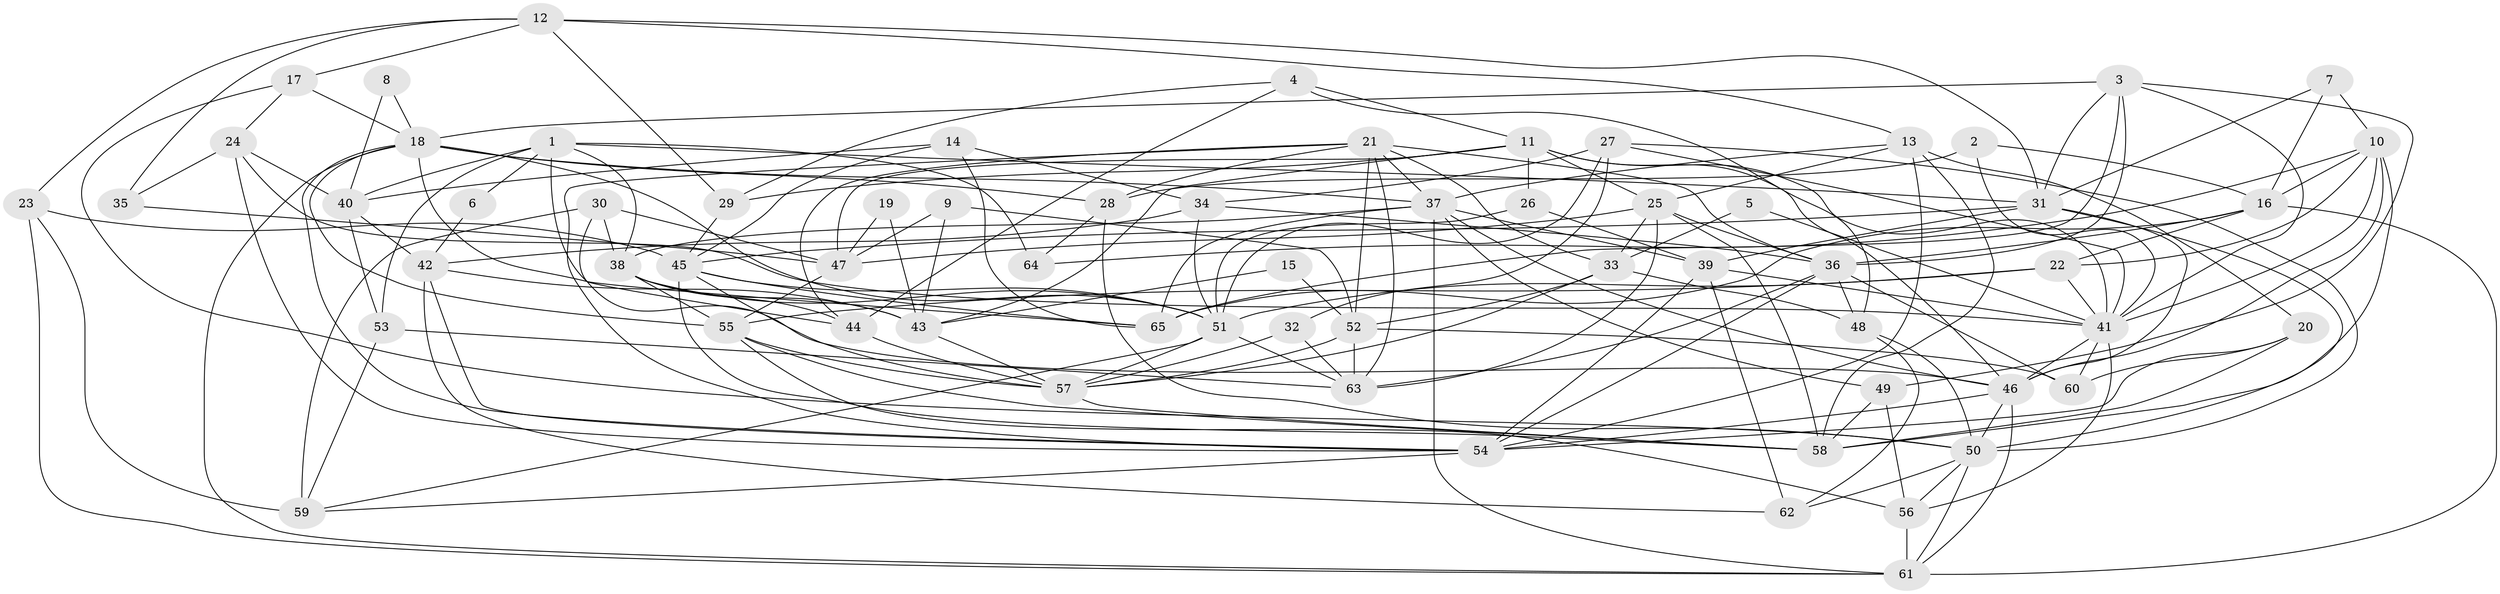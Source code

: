 // original degree distribution, {3: 0.2923076923076923, 4: 0.2692307692307692, 6: 0.08461538461538462, 5: 0.2076923076923077, 2: 0.1076923076923077, 7: 0.023076923076923078, 8: 0.015384615384615385}
// Generated by graph-tools (version 1.1) at 2025/50/03/09/25 03:50:02]
// undirected, 65 vertices, 186 edges
graph export_dot {
graph [start="1"]
  node [color=gray90,style=filled];
  1;
  2;
  3;
  4;
  5;
  6;
  7;
  8;
  9;
  10;
  11;
  12;
  13;
  14;
  15;
  16;
  17;
  18;
  19;
  20;
  21;
  22;
  23;
  24;
  25;
  26;
  27;
  28;
  29;
  30;
  31;
  32;
  33;
  34;
  35;
  36;
  37;
  38;
  39;
  40;
  41;
  42;
  43;
  44;
  45;
  46;
  47;
  48;
  49;
  50;
  51;
  52;
  53;
  54;
  55;
  56;
  57;
  58;
  59;
  60;
  61;
  62;
  63;
  64;
  65;
  1 -- 6 [weight=1.0];
  1 -- 31 [weight=1.0];
  1 -- 38 [weight=1.0];
  1 -- 40 [weight=1.0];
  1 -- 44 [weight=1.0];
  1 -- 53 [weight=1.0];
  1 -- 64 [weight=1.0];
  2 -- 16 [weight=1.0];
  2 -- 28 [weight=1.0];
  2 -- 41 [weight=1.0];
  3 -- 18 [weight=1.0];
  3 -- 31 [weight=1.0];
  3 -- 36 [weight=1.0];
  3 -- 41 [weight=1.0];
  3 -- 49 [weight=1.0];
  3 -- 65 [weight=1.0];
  4 -- 11 [weight=1.0];
  4 -- 29 [weight=1.0];
  4 -- 44 [weight=1.0];
  4 -- 48 [weight=1.0];
  5 -- 33 [weight=1.0];
  5 -- 41 [weight=1.0];
  6 -- 42 [weight=1.0];
  7 -- 10 [weight=1.0];
  7 -- 16 [weight=1.0];
  7 -- 31 [weight=1.0];
  8 -- 18 [weight=1.0];
  8 -- 40 [weight=1.0];
  9 -- 43 [weight=1.0];
  9 -- 47 [weight=1.0];
  9 -- 52 [weight=1.0];
  10 -- 16 [weight=1.0];
  10 -- 22 [weight=1.0];
  10 -- 41 [weight=1.0];
  10 -- 46 [weight=1.0];
  10 -- 58 [weight=1.0];
  10 -- 64 [weight=1.0];
  11 -- 25 [weight=1.0];
  11 -- 26 [weight=1.0];
  11 -- 29 [weight=1.0];
  11 -- 41 [weight=2.0];
  11 -- 43 [weight=1.0];
  11 -- 46 [weight=1.0];
  11 -- 47 [weight=1.0];
  12 -- 13 [weight=1.0];
  12 -- 17 [weight=1.0];
  12 -- 23 [weight=1.0];
  12 -- 29 [weight=1.0];
  12 -- 31 [weight=1.0];
  12 -- 35 [weight=1.0];
  13 -- 20 [weight=1.0];
  13 -- 25 [weight=1.0];
  13 -- 37 [weight=1.0];
  13 -- 54 [weight=1.0];
  13 -- 58 [weight=1.0];
  14 -- 34 [weight=1.0];
  14 -- 40 [weight=1.0];
  14 -- 45 [weight=1.0];
  14 -- 65 [weight=1.0];
  15 -- 43 [weight=1.0];
  15 -- 52 [weight=1.0];
  16 -- 22 [weight=1.0];
  16 -- 36 [weight=1.0];
  16 -- 61 [weight=1.0];
  16 -- 65 [weight=1.0];
  17 -- 18 [weight=1.0];
  17 -- 24 [weight=1.0];
  17 -- 50 [weight=1.0];
  18 -- 28 [weight=1.0];
  18 -- 37 [weight=1.0];
  18 -- 51 [weight=1.0];
  18 -- 54 [weight=1.0];
  18 -- 55 [weight=1.0];
  18 -- 61 [weight=1.0];
  18 -- 65 [weight=1.0];
  19 -- 43 [weight=1.0];
  19 -- 47 [weight=1.0];
  20 -- 54 [weight=1.0];
  20 -- 58 [weight=1.0];
  20 -- 60 [weight=1.0];
  21 -- 28 [weight=1.0];
  21 -- 33 [weight=1.0];
  21 -- 36 [weight=1.0];
  21 -- 37 [weight=1.0];
  21 -- 44 [weight=1.0];
  21 -- 52 [weight=1.0];
  21 -- 54 [weight=1.0];
  21 -- 63 [weight=1.0];
  22 -- 41 [weight=1.0];
  22 -- 51 [weight=1.0];
  22 -- 55 [weight=1.0];
  23 -- 45 [weight=1.0];
  23 -- 59 [weight=1.0];
  23 -- 61 [weight=1.0];
  24 -- 35 [weight=1.0];
  24 -- 40 [weight=1.0];
  24 -- 41 [weight=1.0];
  24 -- 54 [weight=1.0];
  25 -- 33 [weight=1.0];
  25 -- 36 [weight=1.0];
  25 -- 47 [weight=1.0];
  25 -- 58 [weight=1.0];
  25 -- 63 [weight=1.0];
  26 -- 39 [weight=1.0];
  26 -- 51 [weight=1.0];
  27 -- 32 [weight=1.0];
  27 -- 34 [weight=1.0];
  27 -- 41 [weight=1.0];
  27 -- 50 [weight=1.0];
  27 -- 51 [weight=1.0];
  28 -- 50 [weight=1.0];
  28 -- 64 [weight=1.0];
  29 -- 45 [weight=1.0];
  30 -- 38 [weight=1.0];
  30 -- 46 [weight=1.0];
  30 -- 47 [weight=1.0];
  30 -- 59 [weight=1.0];
  31 -- 39 [weight=1.0];
  31 -- 45 [weight=1.0];
  31 -- 46 [weight=1.0];
  31 -- 50 [weight=1.0];
  32 -- 57 [weight=1.0];
  32 -- 63 [weight=1.0];
  33 -- 48 [weight=1.0];
  33 -- 52 [weight=1.0];
  33 -- 57 [weight=1.0];
  34 -- 36 [weight=1.0];
  34 -- 42 [weight=1.0];
  34 -- 51 [weight=1.0];
  35 -- 47 [weight=1.0];
  36 -- 48 [weight=1.0];
  36 -- 54 [weight=1.0];
  36 -- 60 [weight=1.0];
  36 -- 63 [weight=1.0];
  37 -- 38 [weight=1.0];
  37 -- 39 [weight=1.0];
  37 -- 46 [weight=1.0];
  37 -- 49 [weight=1.0];
  37 -- 61 [weight=1.0];
  37 -- 65 [weight=1.0];
  38 -- 43 [weight=1.0];
  38 -- 44 [weight=1.0];
  38 -- 51 [weight=1.0];
  38 -- 55 [weight=1.0];
  39 -- 41 [weight=1.0];
  39 -- 54 [weight=1.0];
  39 -- 62 [weight=1.0];
  40 -- 42 [weight=1.0];
  40 -- 53 [weight=1.0];
  41 -- 46 [weight=1.0];
  41 -- 56 [weight=1.0];
  41 -- 60 [weight=1.0];
  42 -- 43 [weight=1.0];
  42 -- 54 [weight=1.0];
  42 -- 62 [weight=1.0];
  43 -- 57 [weight=1.0];
  44 -- 57 [weight=1.0];
  45 -- 51 [weight=1.0];
  45 -- 57 [weight=1.0];
  45 -- 58 [weight=1.0];
  45 -- 65 [weight=2.0];
  46 -- 50 [weight=1.0];
  46 -- 54 [weight=1.0];
  46 -- 61 [weight=1.0];
  47 -- 55 [weight=1.0];
  48 -- 50 [weight=1.0];
  48 -- 62 [weight=1.0];
  49 -- 56 [weight=1.0];
  49 -- 58 [weight=1.0];
  50 -- 56 [weight=1.0];
  50 -- 61 [weight=1.0];
  50 -- 62 [weight=1.0];
  51 -- 57 [weight=1.0];
  51 -- 59 [weight=1.0];
  51 -- 63 [weight=1.0];
  52 -- 57 [weight=1.0];
  52 -- 60 [weight=1.0];
  52 -- 63 [weight=1.0];
  53 -- 59 [weight=1.0];
  53 -- 63 [weight=1.0];
  54 -- 59 [weight=1.0];
  55 -- 56 [weight=1.0];
  55 -- 57 [weight=1.0];
  55 -- 58 [weight=1.0];
  56 -- 61 [weight=1.0];
  57 -- 58 [weight=1.0];
}
